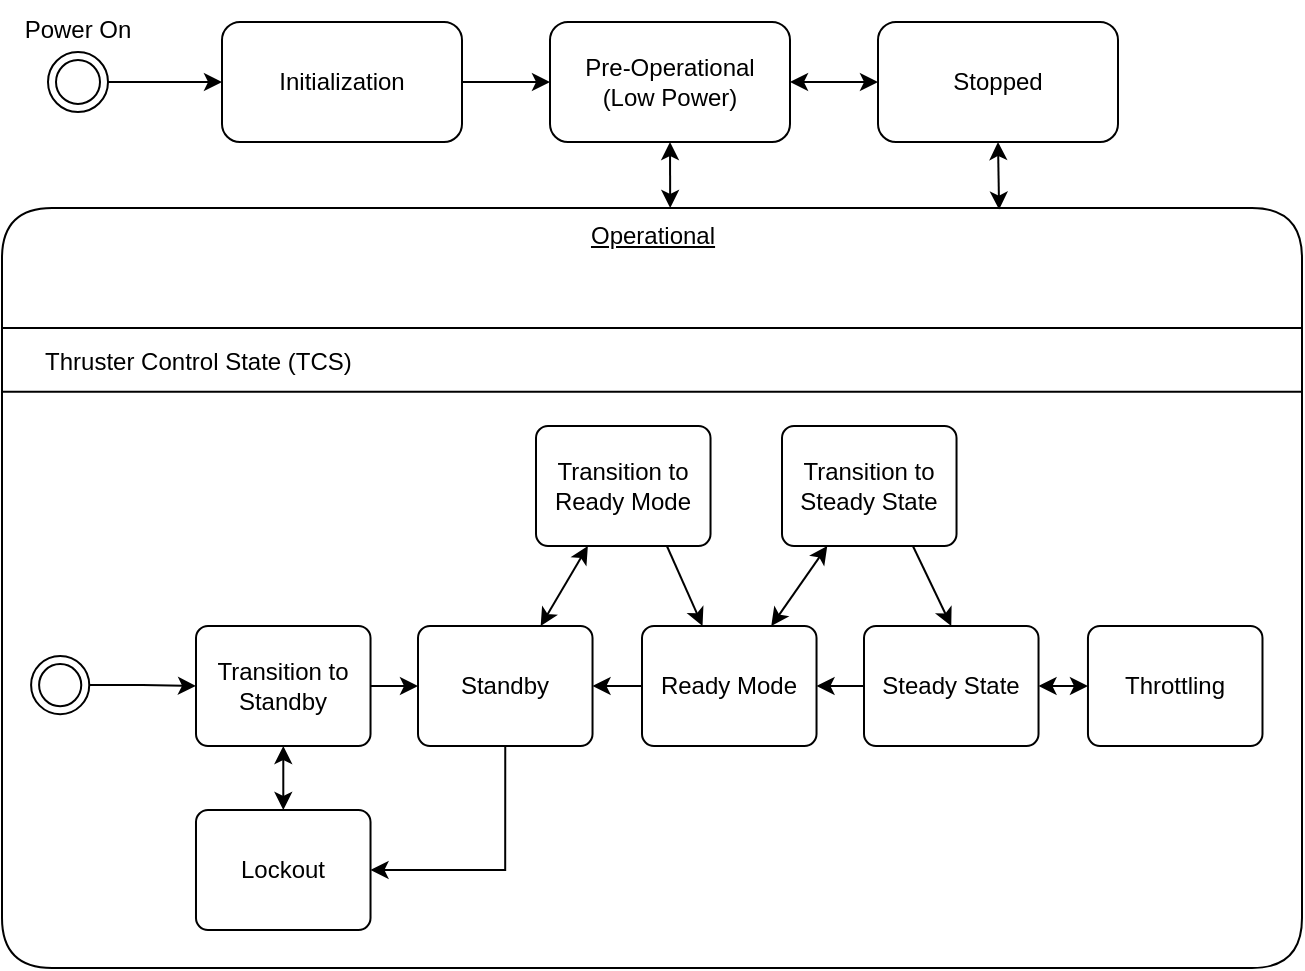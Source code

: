 <mxfile version="20.2.3" type="device"><diagram id="MzBbsw1EEnu47n0nArF-" name="Page-1"><mxGraphModel dx="1485" dy="796" grid="1" gridSize="10" guides="1" tooltips="1" connect="1" arrows="1" fold="1" page="1" pageScale="1" pageWidth="850" pageHeight="1100" math="0" shadow="0"><root><mxCell id="0"/><mxCell id="1" parent="0"/><mxCell id="FktGMZoV1cXeneMZzWab-9" value="Operational" style="swimlane;fontStyle=4;align=center;verticalAlign=top;childLayout=stackLayout;horizontal=1;startSize=60;horizontalStack=0;resizeParent=1;resizeParentMax=0;resizeLast=0;collapsible=0;marginBottom=0;html=1;rounded=1;absoluteArcSize=1;arcSize=50;" vertex="1" parent="1"><mxGeometry x="12" y="145" width="650" height="380" as="geometry"/></mxCell><mxCell id="FktGMZoV1cXeneMZzWab-10" value="" style="fillColor=none;strokeColor=none;container=1;collapsible=0;" vertex="1" parent="FktGMZoV1cXeneMZzWab-9"><mxGeometry y="60" width="650" height="320" as="geometry"/></mxCell><mxCell id="FktGMZoV1cXeneMZzWab-52" value="" style="line;strokeWidth=1;fillColor=none;align=left;verticalAlign=middle;spacingTop=-1;spacingLeft=3;spacingRight=3;rotatable=0;labelPosition=right;points=[];portConstraint=eastwest;" vertex="1" parent="FktGMZoV1cXeneMZzWab-10"><mxGeometry y="26.77" width="650" height="10.2" as="geometry"/></mxCell><mxCell id="FktGMZoV1cXeneMZzWab-53" value="Thruster Control State (TCS)" style="fillColor=none;strokeColor=none;align=left;verticalAlign=middle;spacingLeft=5;" vertex="1" parent="FktGMZoV1cXeneMZzWab-10"><mxGeometry x="14.54" width="140" height="31.873" as="geometry"/></mxCell><mxCell id="FktGMZoV1cXeneMZzWab-5" value="" style="edgeStyle=orthogonalEdgeStyle;rounded=0;orthogonalLoop=1;jettySize=auto;html=1;" edge="1" parent="1" source="FktGMZoV1cXeneMZzWab-2" target="FktGMZoV1cXeneMZzWab-4"><mxGeometry relative="1" as="geometry"/></mxCell><mxCell id="FktGMZoV1cXeneMZzWab-2" value="" style="ellipse;shape=doubleEllipse;html=1;dashed=0;whitespace=wrap;aspect=fixed;" vertex="1" parent="1"><mxGeometry x="35" y="67" width="30" height="30" as="geometry"/></mxCell><mxCell id="FktGMZoV1cXeneMZzWab-7" value="" style="edgeStyle=orthogonalEdgeStyle;rounded=0;orthogonalLoop=1;jettySize=auto;html=1;" edge="1" parent="1" source="FktGMZoV1cXeneMZzWab-4" target="FktGMZoV1cXeneMZzWab-6"><mxGeometry relative="1" as="geometry"/></mxCell><mxCell id="FktGMZoV1cXeneMZzWab-4" value="Initialization" style="whiteSpace=wrap;html=1;dashed=0;rounded=1;" vertex="1" parent="1"><mxGeometry x="122" y="52" width="120" height="60" as="geometry"/></mxCell><mxCell id="FktGMZoV1cXeneMZzWab-128" value="" style="edgeStyle=none;rounded=0;orthogonalLoop=1;jettySize=auto;html=1;startArrow=classic;startFill=1;endArrow=classic;endFill=1;" edge="1" parent="1" source="FktGMZoV1cXeneMZzWab-6" target="FktGMZoV1cXeneMZzWab-127"><mxGeometry relative="1" as="geometry"/></mxCell><mxCell id="FktGMZoV1cXeneMZzWab-137" style="edgeStyle=none;rounded=0;orthogonalLoop=1;jettySize=auto;html=1;exitX=0.5;exitY=1;exitDx=0;exitDy=0;entryX=0.514;entryY=0;entryDx=0;entryDy=0;entryPerimeter=0;startArrow=classic;startFill=1;endArrow=classic;endFill=1;" edge="1" parent="1" source="FktGMZoV1cXeneMZzWab-6" target="FktGMZoV1cXeneMZzWab-9"><mxGeometry relative="1" as="geometry"/></mxCell><mxCell id="FktGMZoV1cXeneMZzWab-6" value="Pre-Operational&lt;br&gt;(Low Power)" style="whiteSpace=wrap;html=1;dashed=0;rounded=1;" vertex="1" parent="1"><mxGeometry x="286" y="52" width="120" height="60" as="geometry"/></mxCell><mxCell id="FktGMZoV1cXeneMZzWab-56" value="Power On" style="text;html=1;strokeColor=none;fillColor=none;align=center;verticalAlign=middle;whiteSpace=wrap;rounded=0;" vertex="1" parent="1"><mxGeometry x="20" y="41" width="60" height="30" as="geometry"/></mxCell><mxCell id="FktGMZoV1cXeneMZzWab-106" value="Transition to Ready Mode" style="whiteSpace=wrap;html=1;rounded=1;arcSize=10;" vertex="1" parent="1"><mxGeometry x="279" y="254" width="87.265" height="60" as="geometry"/></mxCell><mxCell id="FktGMZoV1cXeneMZzWab-107" value="Transition to Steady State" style="whiteSpace=wrap;html=1;rounded=1;arcSize=10;" vertex="1" parent="1"><mxGeometry x="402" y="254" width="87.265" height="60" as="geometry"/></mxCell><mxCell id="FktGMZoV1cXeneMZzWab-108" value="" style="edgeStyle=orthogonalEdgeStyle;rounded=0;orthogonalLoop=1;jettySize=auto;html=1;" edge="1" parent="1" source="FktGMZoV1cXeneMZzWab-110" target="FktGMZoV1cXeneMZzWab-115"><mxGeometry relative="1" as="geometry"/></mxCell><mxCell id="FktGMZoV1cXeneMZzWab-109" value="" style="edgeStyle=orthogonalEdgeStyle;rounded=0;orthogonalLoop=1;jettySize=auto;html=1;startArrow=classic;startFill=1;" edge="1" parent="1" source="FktGMZoV1cXeneMZzWab-110" target="FktGMZoV1cXeneMZzWab-122"><mxGeometry relative="1" as="geometry"/></mxCell><mxCell id="FktGMZoV1cXeneMZzWab-110" value="Transition to Standby" style="whiteSpace=wrap;html=1;rounded=1;arcSize=10;" vertex="1" parent="1"><mxGeometry x="109" y="354" width="87.265" height="60" as="geometry"/></mxCell><mxCell id="FktGMZoV1cXeneMZzWab-111" style="edgeStyle=orthogonalEdgeStyle;rounded=0;orthogonalLoop=1;jettySize=auto;html=1;entryX=0;entryY=0.5;entryDx=0;entryDy=0;" edge="1" parent="1" source="FktGMZoV1cXeneMZzWab-112" target="FktGMZoV1cXeneMZzWab-110"><mxGeometry relative="1" as="geometry"/></mxCell><mxCell id="FktGMZoV1cXeneMZzWab-112" value="" style="ellipse;shape=doubleEllipse;html=1;dashed=0;whitespace=wrap;aspect=fixed;" vertex="1" parent="1"><mxGeometry x="26.544" y="369" width="29.088" height="29.088" as="geometry"/></mxCell><mxCell id="FktGMZoV1cXeneMZzWab-113" value="" style="edgeStyle=orthogonalEdgeStyle;rounded=0;orthogonalLoop=1;jettySize=auto;html=1;startArrow=classic;startFill=1;endArrow=none;endFill=0;" edge="1" parent="1" source="FktGMZoV1cXeneMZzWab-115" target="FktGMZoV1cXeneMZzWab-119"><mxGeometry relative="1" as="geometry"/></mxCell><mxCell id="FktGMZoV1cXeneMZzWab-114" value="" style="edgeStyle=none;rounded=0;orthogonalLoop=1;jettySize=auto;html=1;startArrow=classic;startFill=1;endArrow=classic;endFill=1;" edge="1" parent="1" source="FktGMZoV1cXeneMZzWab-115" target="FktGMZoV1cXeneMZzWab-106"><mxGeometry relative="1" as="geometry"/></mxCell><mxCell id="FktGMZoV1cXeneMZzWab-115" value="Standby" style="whiteSpace=wrap;html=1;rounded=1;arcSize=10;" vertex="1" parent="1"><mxGeometry x="220" y="354" width="87.265" height="60" as="geometry"/></mxCell><mxCell id="FktGMZoV1cXeneMZzWab-116" value="" style="edgeStyle=orthogonalEdgeStyle;rounded=0;orthogonalLoop=1;jettySize=auto;html=1;startArrow=classic;startFill=1;endArrow=none;endFill=0;" edge="1" parent="1" source="FktGMZoV1cXeneMZzWab-119" target="FktGMZoV1cXeneMZzWab-121"><mxGeometry relative="1" as="geometry"/></mxCell><mxCell id="FktGMZoV1cXeneMZzWab-117" style="edgeStyle=orthogonalEdgeStyle;rounded=0;orthogonalLoop=1;jettySize=auto;html=1;exitX=0.5;exitY=1;exitDx=0;exitDy=0;entryX=1;entryY=0.5;entryDx=0;entryDy=0;startArrow=none;startFill=0;" edge="1" parent="1" source="FktGMZoV1cXeneMZzWab-115" target="FktGMZoV1cXeneMZzWab-122"><mxGeometry relative="1" as="geometry"/></mxCell><mxCell id="FktGMZoV1cXeneMZzWab-118" value="" style="edgeStyle=none;rounded=0;orthogonalLoop=1;jettySize=auto;html=1;startArrow=classic;startFill=1;endArrow=classic;endFill=1;" edge="1" parent="1" source="FktGMZoV1cXeneMZzWab-119" target="FktGMZoV1cXeneMZzWab-107"><mxGeometry relative="1" as="geometry"/></mxCell><mxCell id="FktGMZoV1cXeneMZzWab-119" value="Ready Mode" style="whiteSpace=wrap;html=1;rounded=1;arcSize=10;" vertex="1" parent="1"><mxGeometry x="332" y="354" width="87.265" height="60" as="geometry"/></mxCell><mxCell id="FktGMZoV1cXeneMZzWab-120" value="" style="edgeStyle=orthogonalEdgeStyle;rounded=0;orthogonalLoop=1;jettySize=auto;html=1;startArrow=classic;startFill=1;" edge="1" parent="1" source="FktGMZoV1cXeneMZzWab-121" target="FktGMZoV1cXeneMZzWab-123"><mxGeometry relative="1" as="geometry"/></mxCell><mxCell id="FktGMZoV1cXeneMZzWab-121" value="Steady State" style="whiteSpace=wrap;html=1;rounded=1;arcSize=10;" vertex="1" parent="1"><mxGeometry x="443" y="354" width="87.265" height="60" as="geometry"/></mxCell><mxCell id="FktGMZoV1cXeneMZzWab-122" value="Lockout" style="whiteSpace=wrap;html=1;rounded=1;arcSize=10;" vertex="1" parent="1"><mxGeometry x="108.994" y="446" width="87.265" height="60" as="geometry"/></mxCell><mxCell id="FktGMZoV1cXeneMZzWab-123" value="Throttling" style="whiteSpace=wrap;html=1;rounded=1;arcSize=10;" vertex="1" parent="1"><mxGeometry x="554.981" y="354" width="87.265" height="60" as="geometry"/></mxCell><mxCell id="FktGMZoV1cXeneMZzWab-124" style="rounded=0;orthogonalLoop=1;jettySize=auto;html=1;exitX=0.75;exitY=1;exitDx=0;exitDy=0;startArrow=none;startFill=0;endArrow=classic;endFill=1;" edge="1" parent="1" source="FktGMZoV1cXeneMZzWab-106" target="FktGMZoV1cXeneMZzWab-119"><mxGeometry relative="1" as="geometry"/></mxCell><mxCell id="FktGMZoV1cXeneMZzWab-125" style="edgeStyle=none;rounded=0;orthogonalLoop=1;jettySize=auto;html=1;exitX=0.75;exitY=1;exitDx=0;exitDy=0;entryX=0.5;entryY=0;entryDx=0;entryDy=0;startArrow=none;startFill=0;endArrow=classic;endFill=1;" edge="1" parent="1" source="FktGMZoV1cXeneMZzWab-107" target="FktGMZoV1cXeneMZzWab-121"><mxGeometry relative="1" as="geometry"/></mxCell><mxCell id="FktGMZoV1cXeneMZzWab-138" style="edgeStyle=none;rounded=0;orthogonalLoop=1;jettySize=auto;html=1;exitX=0.5;exitY=1;exitDx=0;exitDy=0;entryX=0.767;entryY=0.002;entryDx=0;entryDy=0;entryPerimeter=0;startArrow=classic;startFill=1;endArrow=classic;endFill=1;" edge="1" parent="1" source="FktGMZoV1cXeneMZzWab-127" target="FktGMZoV1cXeneMZzWab-9"><mxGeometry relative="1" as="geometry"/></mxCell><mxCell id="FktGMZoV1cXeneMZzWab-127" value="Stopped" style="whiteSpace=wrap;html=1;dashed=0;rounded=1;" vertex="1" parent="1"><mxGeometry x="450" y="52" width="120" height="60" as="geometry"/></mxCell></root></mxGraphModel></diagram></mxfile>